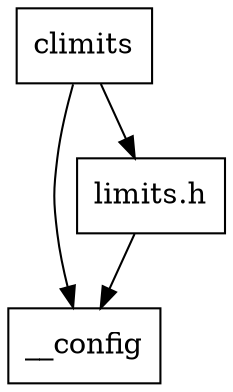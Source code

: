 digraph "dependencies" {
  header_1 [ shape="box", label="climits"];
  header_2 [ shape="box", label="__config"];
  header_11 [ shape="box", label="limits.h"];
  header_11 -> header_2;
  header_1 -> header_2;
  header_1 -> header_11;
}